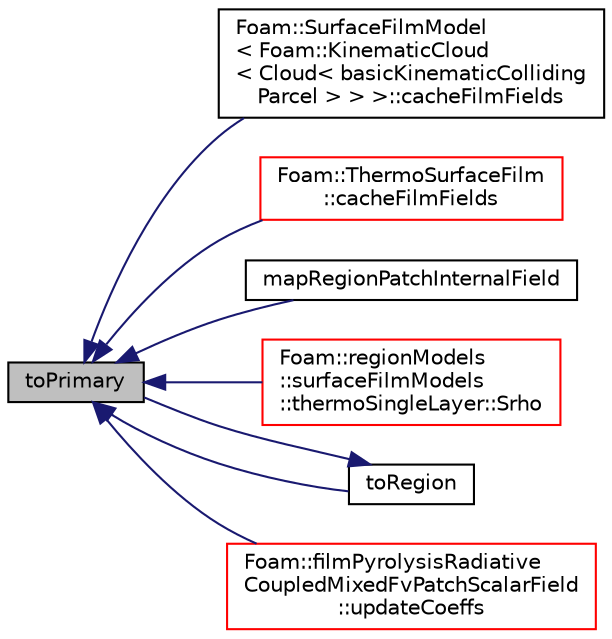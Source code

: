 digraph "toPrimary"
{
  bgcolor="transparent";
  edge [fontname="Helvetica",fontsize="10",labelfontname="Helvetica",labelfontsize="10"];
  node [fontname="Helvetica",fontsize="10",shape=record];
  rankdir="LR";
  Node1604 [label="toPrimary",height=0.2,width=0.4,color="black", fillcolor="grey75", style="filled", fontcolor="black"];
  Node1604 -> Node1605 [dir="back",color="midnightblue",fontsize="10",style="solid",fontname="Helvetica"];
  Node1605 [label="Foam::SurfaceFilmModel\l\< Foam::KinematicCloud\l\< Cloud\< basicKinematicColliding\lParcel \> \> \>::cacheFilmFields",height=0.2,width=0.4,color="black",URL="$a24905.html#a474b5788f9e6ef37ab151b4978097be3",tooltip="Cache the film fields in preparation for injection. "];
  Node1604 -> Node1606 [dir="back",color="midnightblue",fontsize="10",style="solid",fontname="Helvetica"];
  Node1606 [label="Foam::ThermoSurfaceFilm\l::cacheFilmFields",height=0.2,width=0.4,color="red",URL="$a25505.html#a474b5788f9e6ef37ab151b4978097be3",tooltip="Cache the film fields in preparation for injection. "];
  Node1604 -> Node1610 [dir="back",color="midnightblue",fontsize="10",style="solid",fontname="Helvetica"];
  Node1610 [label="mapRegionPatchInternalField",height=0.2,width=0.4,color="black",URL="$a30073.html#ae9ce5f180332e0d082709a52cbd4701c"];
  Node1604 -> Node1611 [dir="back",color="midnightblue",fontsize="10",style="solid",fontname="Helvetica"];
  Node1611 [label="Foam::regionModels\l::surfaceFilmModels\l::thermoSingleLayer::Srho",height=0.2,width=0.4,color="red",URL="$a30265.html#af3782647a50c10a5e18186910185ca3d",tooltip="Return total mass source - Eulerian phase only. "];
  Node1604 -> Node1613 [dir="back",color="midnightblue",fontsize="10",style="solid",fontname="Helvetica"];
  Node1613 [label="toRegion",height=0.2,width=0.4,color="black",URL="$a30073.html#a2eb45e85f2d1229841392cca061b7e39",tooltip="Convert a primary region field to the local region. "];
  Node1613 -> Node1604 [dir="back",color="midnightblue",fontsize="10",style="solid",fontname="Helvetica"];
  Node1604 -> Node1614 [dir="back",color="midnightblue",fontsize="10",style="solid",fontname="Helvetica"];
  Node1614 [label="Foam::filmPyrolysisRadiative\lCoupledMixedFvPatchScalarField\l::updateCoeffs",height=0.2,width=0.4,color="red",URL="$a30057.html#a7e24eafac629d3733181cd942d4c902f",tooltip="Update the coefficients associated with the patch field. "];
}
